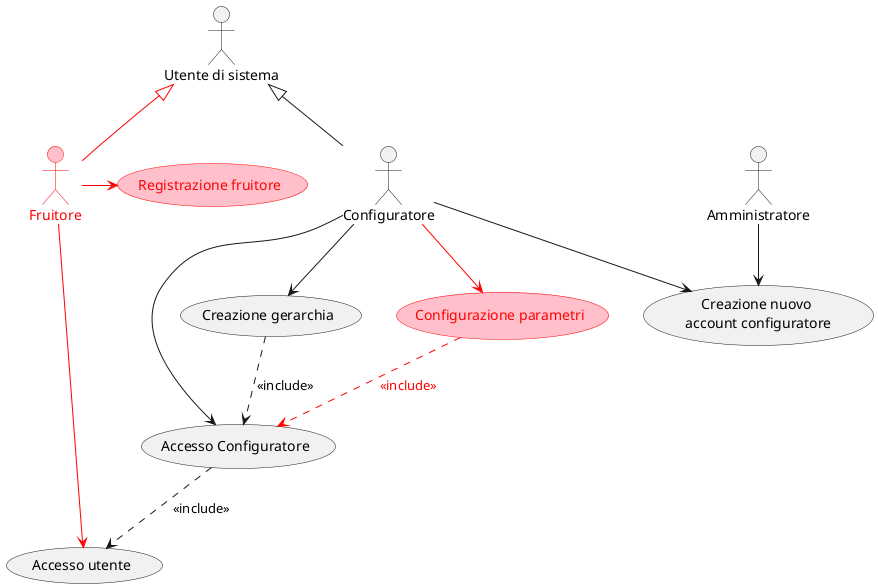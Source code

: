 @startuml

:Utente di sistema: as user
:Configuratore: as conf
:Amministratore: as adm

conf -up-|> user
conf --> (Accesso Configuratore)
conf --> (Creazione gerarchia)

adm --> (Creazione nuovo \naccount configuratore)
conf --> (Creazione nuovo \naccount configuratore)

(Accesso Configuratore) ..> (Accesso utente): <<include>>
(Creazione gerarchia) ..> (Accesso Configuratore): <<include>>

'VERSIONE 2 ===========================================

:Fruitore: as fruit #pink;line:red;text:red

fruit -up-|> user #red;text:red

(Configurazione parametri)  #pink;line:red;text:red
(Registrazione fruitore) #pink;line:red;text:red

conf --> (Configurazione parametri) #red;text:red
fruit -right-> (Registrazione fruitore) #red;text:red
fruit --> (Accesso utente) #red;text:red
(Configurazione parametri) ..> (Accesso Configuratore) #red;text:red : <<include>>

@enduml